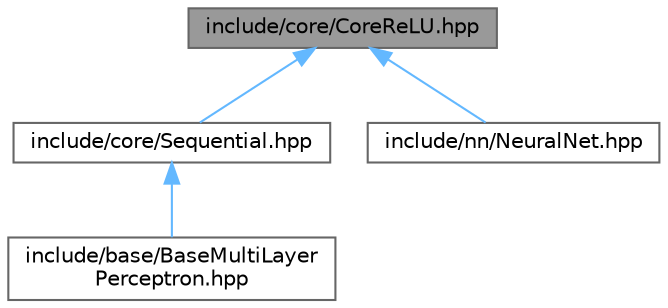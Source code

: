 digraph "include/core/CoreReLU.hpp"
{
 // LATEX_PDF_SIZE
  bgcolor="transparent";
  edge [fontname=Helvetica,fontsize=10,labelfontname=Helvetica,labelfontsize=10];
  node [fontname=Helvetica,fontsize=10,shape=box,height=0.2,width=0.4];
  Node1 [id="Node000001",label="include/core/CoreReLU.hpp",height=0.2,width=0.4,color="gray40", fillcolor="grey60", style="filled", fontcolor="black",tooltip="Defines the CoreReLU class for applying ReLU activation in neural networks."];
  Node1 -> Node2 [id="edge4_Node000001_Node000002",dir="back",color="steelblue1",style="solid",tooltip=" "];
  Node2 [id="Node000002",label="include/core/Sequential.hpp",height=0.2,width=0.4,color="grey40", fillcolor="white", style="filled",URL="$_sequential_8hpp.html",tooltip="Defines the Sequential class for sequentially stacking neural network layers."];
  Node2 -> Node3 [id="edge5_Node000002_Node000003",dir="back",color="steelblue1",style="solid",tooltip=" "];
  Node3 [id="Node000003",label="include/base/BaseMultiLayer\lPerceptron.hpp",height=0.2,width=0.4,color="grey40", fillcolor="white", style="filled",URL="$_base_multi_layer_perceptron_8hpp.html",tooltip="Defines a base class for implementing Multi-Layer Perceptron (MLP) networks."];
  Node1 -> Node4 [id="edge6_Node000001_Node000004",dir="back",color="steelblue1",style="solid",tooltip=" "];
  Node4 [id="Node000004",label="include/nn/NeuralNet.hpp",height=0.2,width=0.4,color="grey40", fillcolor="white", style="filled",URL="$_neural_net_8hpp_source.html",tooltip=" "];
}

